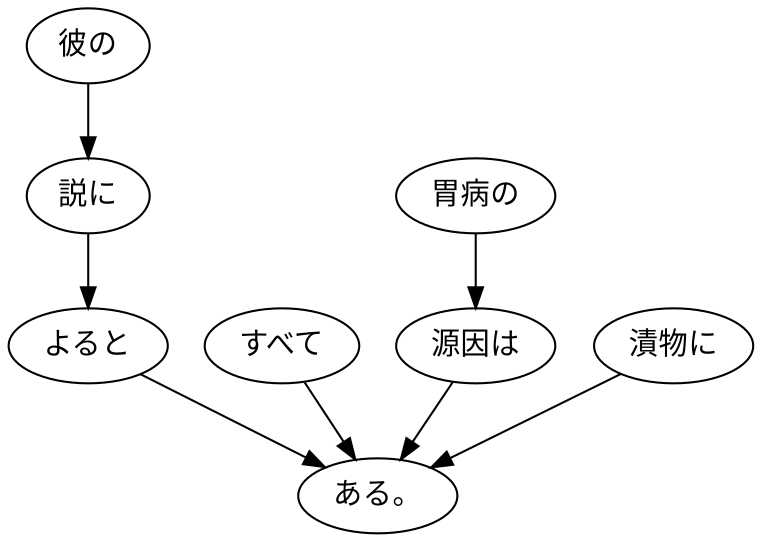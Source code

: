digraph graph508 {
	node0 [label="彼の"];
	node1 [label="説に"];
	node2 [label="よると"];
	node3 [label="すべて"];
	node4 [label="胃病の"];
	node5 [label="源因は"];
	node6 [label="漬物に"];
	node7 [label="ある。"];
	node0 -> node1;
	node1 -> node2;
	node2 -> node7;
	node3 -> node7;
	node4 -> node5;
	node5 -> node7;
	node6 -> node7;
}
